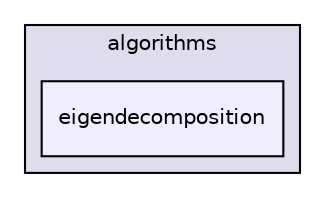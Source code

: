 digraph "/home/travis/build/hypro/hypro/src/hypro/algorithms/eigendecomposition" {
  compound=true
  node [ fontsize="10", fontname="Helvetica"];
  edge [ labelfontsize="10", labelfontname="Helvetica"];
  subgraph clusterdir_55730fee9a0c1f12da77eb14a8325c4c {
    graph [ bgcolor="#ddddee", pencolor="black", label="algorithms" fontname="Helvetica", fontsize="10", URL="dir_55730fee9a0c1f12da77eb14a8325c4c.html"]
  dir_633a5d29f60255dcee3b171168087cee [shape=box, label="eigendecomposition", style="filled", fillcolor="#eeeeff", pencolor="black", URL="dir_633a5d29f60255dcee3b171168087cee.html"];
  }
}
